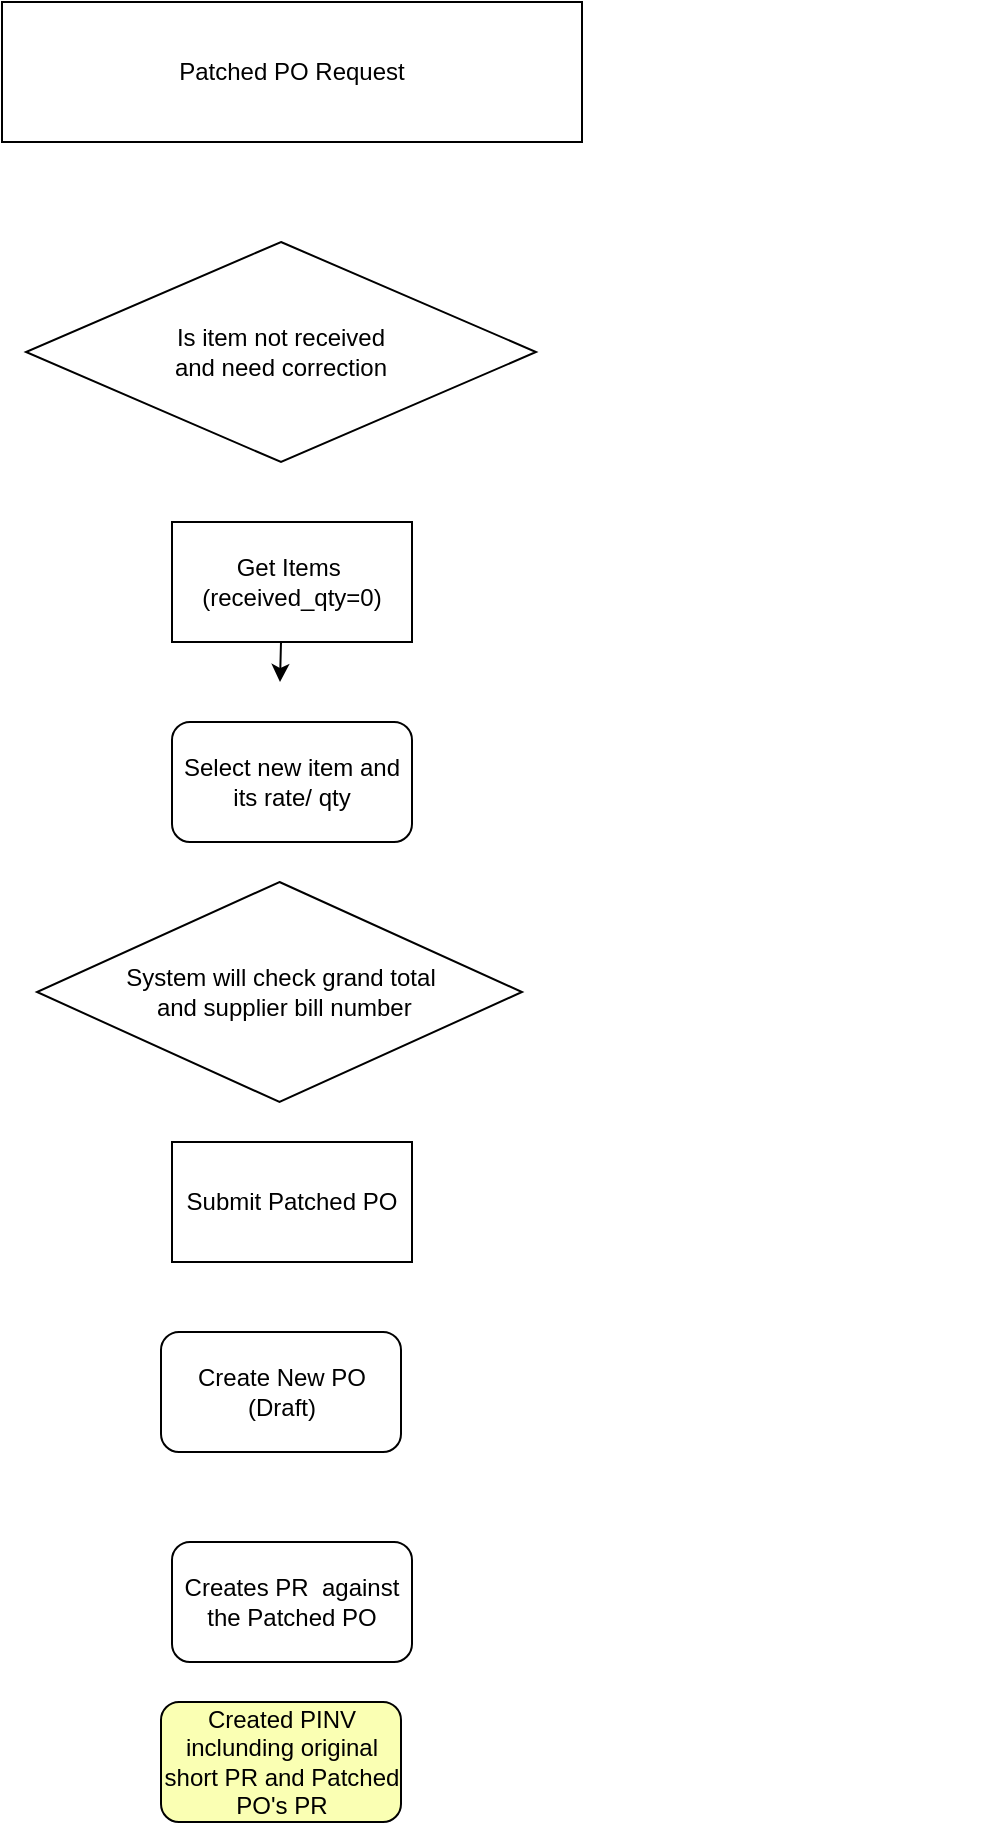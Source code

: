 <mxfile version="16.4.5" type="github">
  <diagram id="4KBg9583QjpEukIqJTFq" name="Page-1">
    <mxGraphModel dx="946" dy="1770" grid="1" gridSize="10" guides="1" tooltips="1" connect="1" arrows="1" fold="1" page="1" pageScale="1" pageWidth="827" pageHeight="1169" math="0" shadow="0">
      <root>
        <mxCell id="0" />
        <mxCell id="1" parent="0" />
        <mxCell id="IGvJUtBMDrH0H_VjPU9P-21" value="" style="edgeStyle=orthogonalEdgeStyle;rounded=0;orthogonalLoop=1;jettySize=auto;html=1;" parent="1" edge="1">
          <mxGeometry relative="1" as="geometry">
            <mxPoint x="399" y="190" as="sourcePoint" />
            <mxPoint x="399" y="230" as="targetPoint" />
          </mxGeometry>
        </mxCell>
        <mxCell id="IGvJUtBMDrH0H_VjPU9P-30" style="edgeStyle=orthogonalEdgeStyle;rounded=0;orthogonalLoop=1;jettySize=auto;html=1;exitX=0.5;exitY=1;exitDx=0;exitDy=0;" parent="1" edge="1">
          <mxGeometry relative="1" as="geometry">
            <mxPoint x="750" y="340" as="sourcePoint" />
            <mxPoint x="750" y="340" as="targetPoint" />
          </mxGeometry>
        </mxCell>
        <mxCell id="IGvJUtBMDrH0H_VjPU9P-31" value="Submit Patched PO&lt;br&gt;" style="whiteSpace=wrap;html=1;rounded=0;" parent="1" vertex="1">
          <mxGeometry x="345" y="460" width="120" height="60" as="geometry" />
        </mxCell>
        <mxCell id="IGvJUtBMDrH0H_VjPU9P-33" value="&lt;span&gt;Patched PO Request&lt;/span&gt;" style="whiteSpace=wrap;html=1;rounded=0;" parent="1" vertex="1">
          <mxGeometry x="260" y="-110" width="290" height="70" as="geometry" />
        </mxCell>
        <mxCell id="IGvJUtBMDrH0H_VjPU9P-34" value="&lt;span style=&quot;color: rgba(0 , 0 , 0 , 0) ; font-family: monospace ; font-size: 0px&quot;&gt;C&lt;/span&gt;" style="text;html=1;align=center;verticalAlign=middle;resizable=0;points=[];autosize=1;strokeColor=none;fillColor=none;" parent="1" vertex="1">
          <mxGeometry x="470" y="150" width="20" height="20" as="geometry" />
        </mxCell>
        <mxCell id="IGvJUtBMDrH0H_VjPU9P-36" value="&amp;nbsp;Get Items&amp;nbsp;&amp;nbsp;&lt;br&gt;(received_qty=0)" style="whiteSpace=wrap;html=1;rounded=0;" parent="1" vertex="1">
          <mxGeometry x="345" y="150" width="120" height="60" as="geometry" />
        </mxCell>
        <mxCell id="2-XgYjdQ37Xzaiq8yvsq-1" value="Is item not received &lt;br&gt;and need correction&lt;br&gt;" style="rhombus;whiteSpace=wrap;html=1;" vertex="1" parent="1">
          <mxGeometry x="272" y="10" width="255" height="110" as="geometry" />
        </mxCell>
        <mxCell id="2-XgYjdQ37Xzaiq8yvsq-8" value="Select new item and its rate/ qty&lt;br&gt;" style="rounded=1;whiteSpace=wrap;html=1;" vertex="1" parent="1">
          <mxGeometry x="345" y="250" width="120" height="60" as="geometry" />
        </mxCell>
        <mxCell id="2-XgYjdQ37Xzaiq8yvsq-9" value="System will check grand total&lt;br&gt;&amp;nbsp;and supplier bill number" style="rhombus;whiteSpace=wrap;html=1;" vertex="1" parent="1">
          <mxGeometry x="277.5" y="330" width="242.5" height="110" as="geometry" />
        </mxCell>
        <mxCell id="2-XgYjdQ37Xzaiq8yvsq-10" value="Create New PO (Draft)&lt;br&gt;" style="rounded=1;whiteSpace=wrap;html=1;" vertex="1" parent="1">
          <mxGeometry x="339.5" y="555" width="120" height="60" as="geometry" />
        </mxCell>
        <mxCell id="2-XgYjdQ37Xzaiq8yvsq-11" value="Creates PR&amp;nbsp; against the Patched PO" style="rounded=1;whiteSpace=wrap;html=1;" vertex="1" parent="1">
          <mxGeometry x="345" y="660" width="120" height="60" as="geometry" />
        </mxCell>
        <mxCell id="2-XgYjdQ37Xzaiq8yvsq-12" value="Created PINV inclunding original short PR and Patched PO&#39;s PR" style="rounded=1;whiteSpace=wrap;html=1;fillColor=#FAFFB3;" vertex="1" parent="1">
          <mxGeometry x="339.5" y="740" width="120" height="60" as="geometry" />
        </mxCell>
      </root>
    </mxGraphModel>
  </diagram>
</mxfile>

